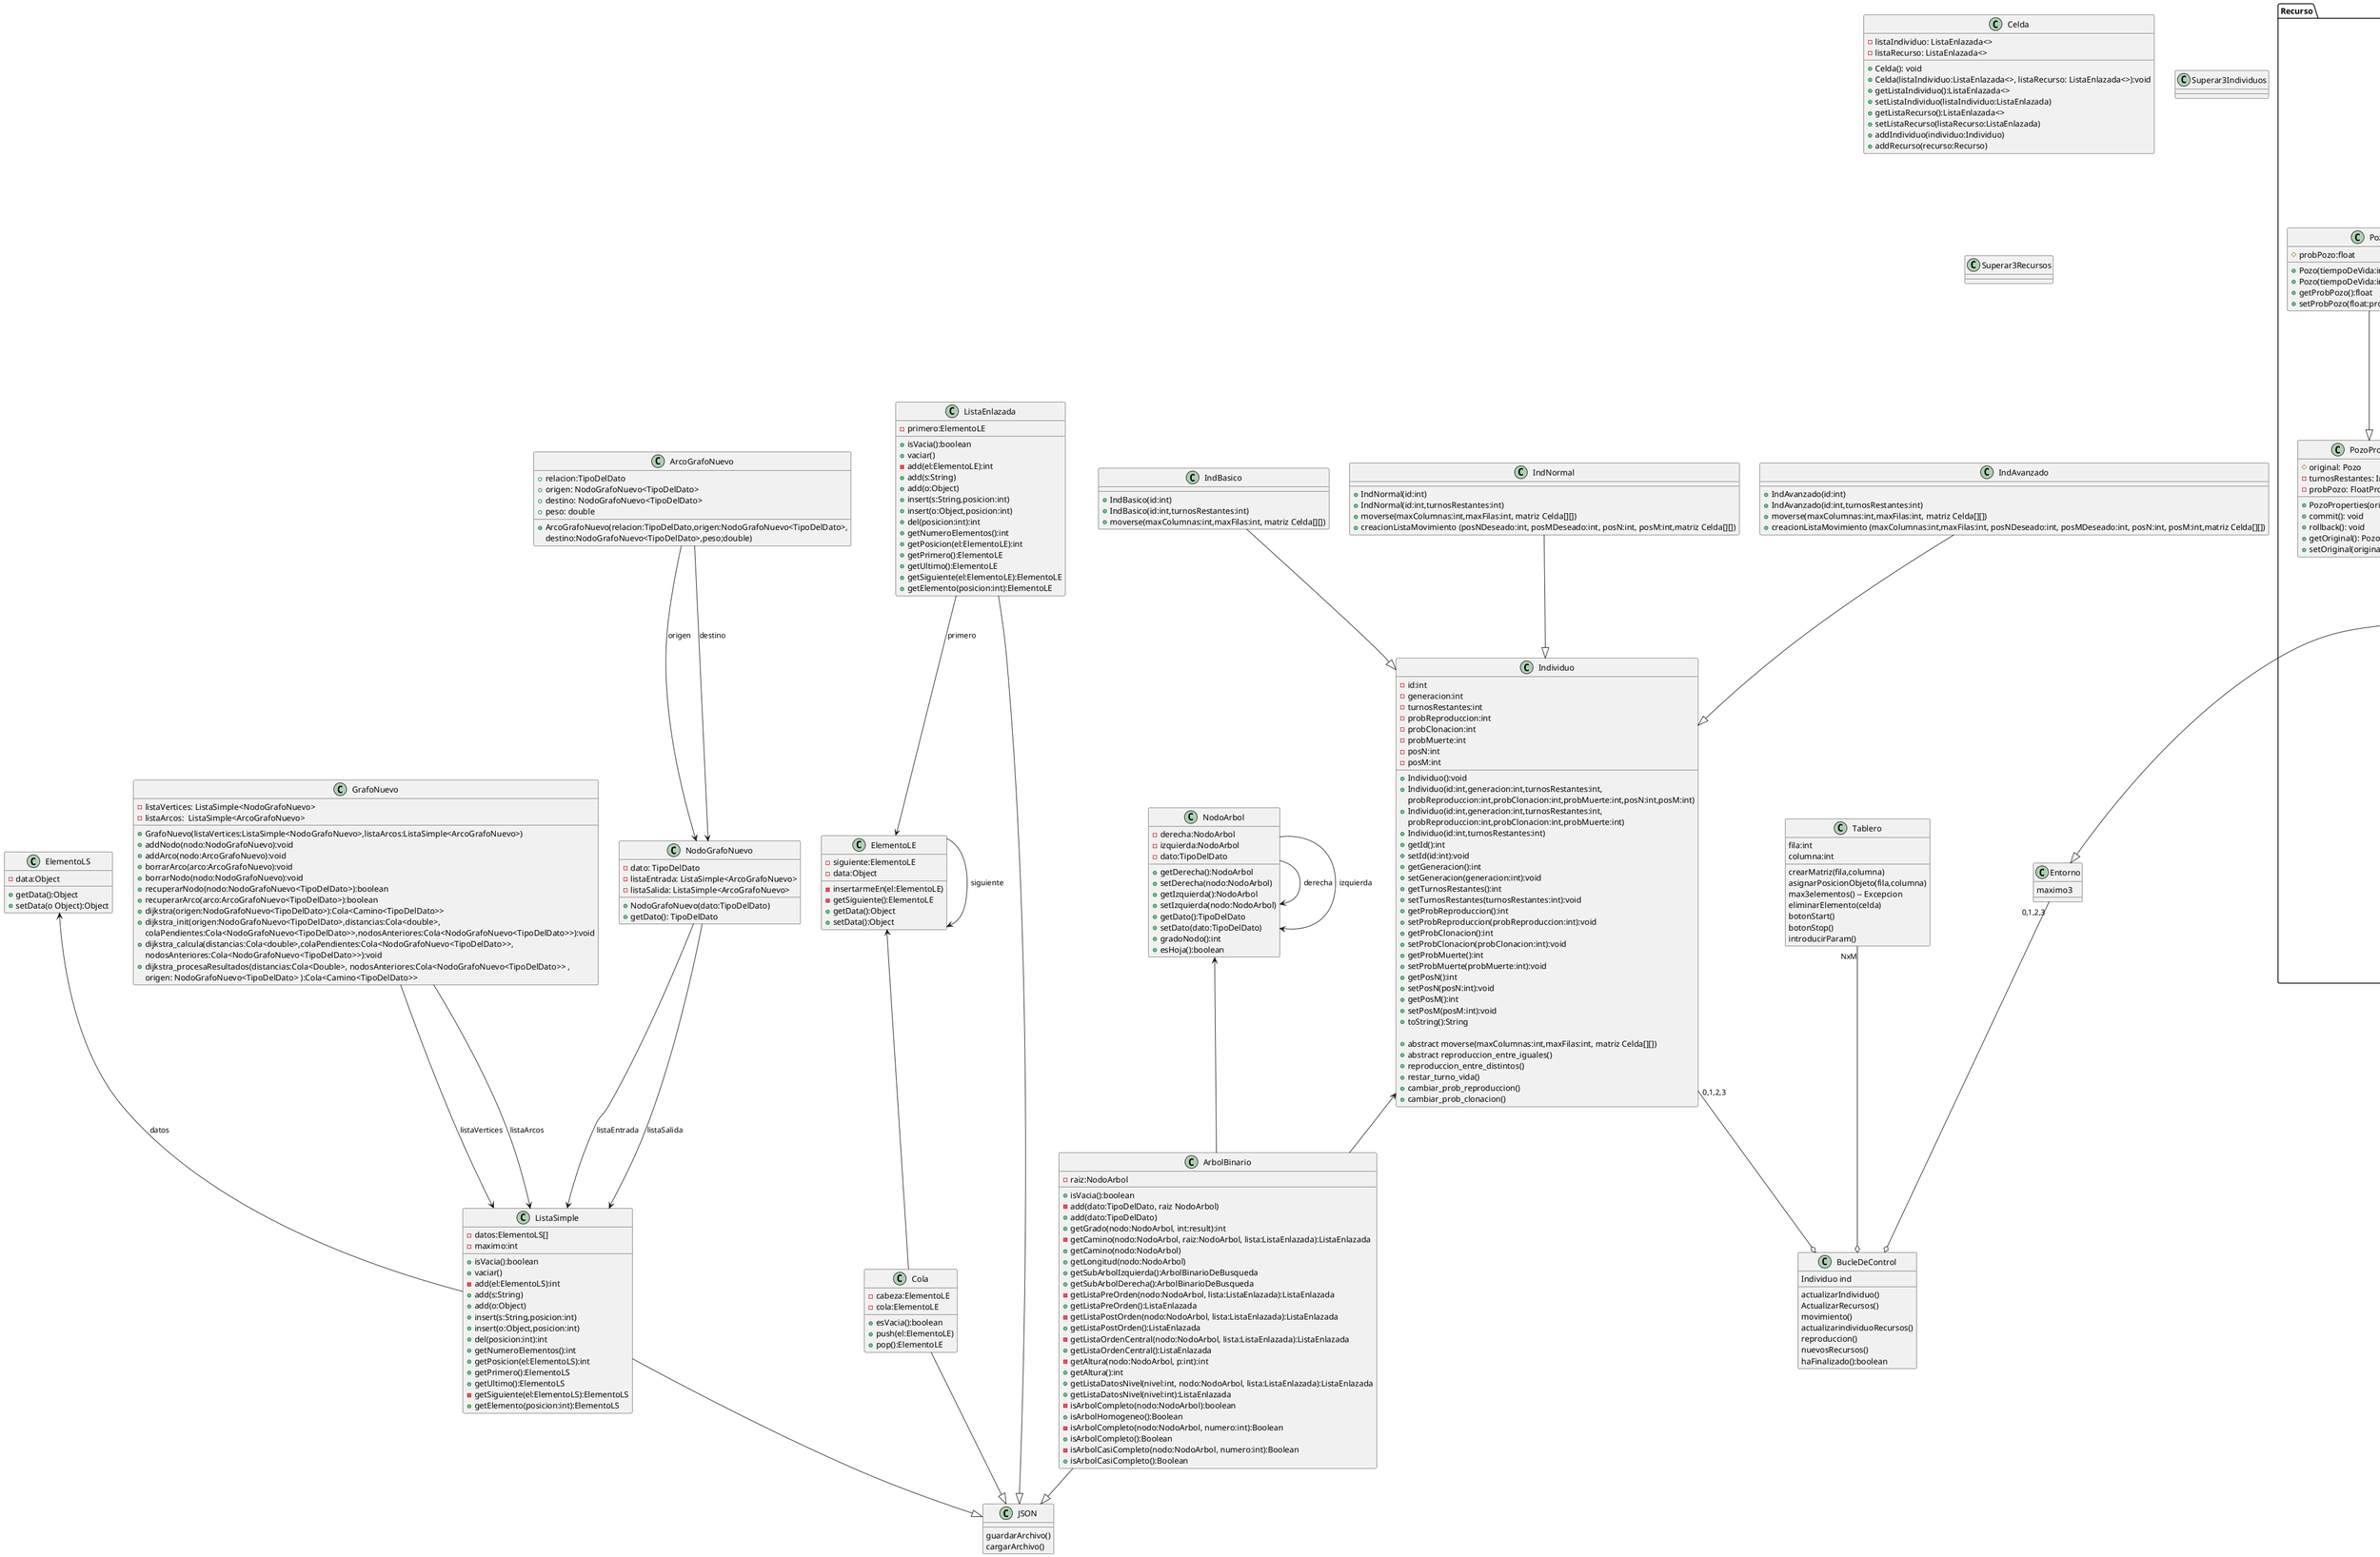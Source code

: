 @startuml
'https://plantuml.com/object-diagram

class Tablero{
fila:int
columna:int
crearMatriz(fila,columna)
asignarPosicionObjeto(fila,columna)
max3elementos() -- Excepcion
eliminarElemento(celda)
botonStart()
botonStop()
introducirParam()
}
class JSON{
guardarArchivo()
cargarArchivo()
}
class BucleDeControl {
Individuo ind
actualizarIndividuo()
ActualizarRecursos()
movimiento()
actualizarindividuoRecursos()
reproduccion()
nuevosRecursos()
haFinalizado():boolean
}

class Individuo{
-id:int
-generacion:int
-turnosRestantes:int
-probReproduccion:int
-probClonacion:int
-probMuerte:int
-posN:int
-posM:int
+Individuo():void
+Individuo(id:int,generacion:int,turnosRestantes:int,
probReproduccion:int,probClonacion:int,probMuerte:int,posN:int,posM:int)
+Individuo(id:int,generacion:int,turnosRestantes:int,
          probReproduccion:int,probClonacion:int,probMuerte:int)
+Individuo(id:int,turnosRestantes:int)
+getId():int
+setId(id:int):void
+getGeneracion():int
+setGeneracion(generacion:int):void
+getTurnosRestantes():int
+setTurnosRestantes(turnosRestantes:int):void
+getProbReproduccion():int
+setProbReproduccion(probReproduccion:int):void
+getProbClonacion():int
+setProbClonacion(probClonacion:int):void
+getProbMuerte():int
+setProbMuerte(probMuerte:int):void
+getPosN():int
+setPosN(posN:int):void
+getPosM():int
+setPosM(posM:int):void
+toString():String

+abstract moverse(maxColumnas:int,maxFilas:int, matriz Celda[][])
+abstract reproduccion_entre_iguales()
+reproduccion_entre_distintos()
+restar_turno_vida()
+cambiar_prob_reproduccion()
+cambiar_prob_clonacion()
}
class IndBasico{
+IndBasico(id:int)
+IndBasico(id:int,turnosRestantes:int)
+moverse(maxColumnas:int,maxFilas:int, matriz Celda[][])
}
class IndNormal{
+IndNormal(id:int)
+IndNormal(id:int,turnosRestantes:int)
+moverse(maxColumnas:int,maxFilas:int, matriz Celda[][])
+creacionListaMovimiento (posNDeseado:int, posMDeseado:int, posN:int, posM:int,matriz Celda[][])
}
class IndAvanzado{
+IndAvanzado(id:int)
+IndAvanzado(id:int,turnosRestantes:int)
+moverse(maxColumnas:int,maxFilas:int, matriz Celda[][])
+creacionListaMovimiento (maxColumnas:int,maxFilas:int, posNDeseado:int, posMDeseado:int, posN:int, posM:int,matriz Celda[][])
}



class ArbolBinario{
-raiz:NodoArbol
+isVacia():boolean
-add(dato:TipoDelDato, raiz NodoArbol)
+add(dato:TipoDelDato)
+getGrado(nodo:NodoArbol, int:result):int
-getCamino(nodo:NodoArbol, raiz:NodoArbol, lista:ListaEnlazada):ListaEnlazada
+getCamino(nodo:NodoArbol)
+getLongitud(nodo:NodoArbol)
+getSubArbolIzquierda():ArbolBinarioDeBusqueda
+getSubArbolDerecha():ArbolBinarioDeBusqueda
-getListaPreOrden(nodo:NodoArbol, lista:ListaEnlazada):ListaEnlazada
+getListaPreOrden():ListaEnlazada
-getListaPostOrden(nodo:NodoArbol, lista:ListaEnlazada):ListaEnlazada
+getListaPostOrden():ListaEnlazada
-getListaOrdenCentral(nodo:NodoArbol, lista:ListaEnlazada):ListaEnlazada
+getListaOrdenCentral():ListaEnlazada
-getAltura(nodo:NodoArbol, p:int):int
+getAltura():int
+getListaDatosNivel(nivel:int, nodo:NodoArbol, lista:ListaEnlazada):ListaEnlazada
+getListaDatosNivel(nivel:int):ListaEnlazada
-isArbolCompleto(nodo:NodoArbol):boolean
+isArbolHomogeneo():Boolean
-isArbolCompleto(nodo:NodoArbol, numero:int):Boolean
+isArbolCompleto():Boolean
-isArbolCasiCompleto(nodo:NodoArbol, numero:int):Boolean
+isArbolCasiCompleto():Boolean
}
NodoArbol --> NodoArbol:derecha
NodoArbol --> NodoArbol:izquierda

class NodoArbol{
-derecha:NodoArbol
-izquierda:NodoArbol
-dato:TipoDelDato
+getDerecha():NodoArbol
+setDerecha(nodo:NodoArbol)
+getIzquierda():NodoArbol
+setIzquierda(nodo:NodoArbol)
+getDato():TipoDelDato
+setDato(dato:TipoDelDato)
+gradoNodo():int
+esHoja():boolean
}



class NodoGrafoNuevo{
-dato: TipoDelDato
-listaEntrada: ListaSimple<ArcoGrafoNuevo>
-listaSalida: ListaSimple<ArcoGrafoNuevo>
+NodoGrafoNuevo(dato:TipoDelDato)
+getDato(): TipoDelDato
}
class ArcoGrafoNuevo{
+relacion:TipoDelDato
+origen: NodoGrafoNuevo<TipoDelDato>
+destino: NodoGrafoNuevo<TipoDelDato>
+peso: double
+ArcoGrafoNuevo(relacion:TipoDelDato,origen:NodoGrafoNuevo<TipoDelDato>,
destino:NodoGrafoNuevo<TipoDelDato>,peso;double)
}

class GrafoNuevo{
-listaVertices: ListaSimple<NodoGrafoNuevo>
-listaArcos:  ListaSimple<ArcoGrafoNuevo>

+GrafoNuevo(listaVertices:ListaSimple<NodoGrafoNuevo>,listaArcos:ListaSimple<ArcoGrafoNuevo>)
+addNodo(nodo:NodoGrafoNuevo):void
+addArco(nodo:ArcoGrafoNuevo):void
+borrarArco(arco:ArcoGrafoNuevo):void
+borrarNodo(nodo:NodoGrafoNuevo):void
+recuperarNodo(nodo:NodoGrafoNuevo<TipoDelDato>):boolean
+recuperarArco(arco:ArcoGrafoNuevo<TipoDelDato>):boolean
+dijkstra(origen:NodoGrafoNuevo<TipoDelDato>):Cola<Camino<TipoDelDato>>
+dijkstra_init(origen:NodoGrafoNuevo<TipoDelDato>,distancias:Cola<double>,
colaPendientes:Cola<NodoGrafoNuevo<TipoDelDato>>,nodosAnteriores:Cola<NodoGrafoNuevo<TipoDelDato>>):void
+dijkstra_calcula(distancias:Cola<double>,colaPendientes:Cola<NodoGrafoNuevo<TipoDelDato>>,
nodosAnteriores:Cola<NodoGrafoNuevo<TipoDelDato>>):void
+dijkstra_procesaResultados(distancias:Cola<Double>, nodosAnteriores:Cola<NodoGrafoNuevo<TipoDelDato>> ,
origen: NodoGrafoNuevo<TipoDelDato> ):Cola<Camino<TipoDelDato>>
}




class ListaSimple {
-datos:ElementoLS[]
-maximo:int
+isVacia():boolean
+vaciar()
-add(el:ElementoLS):int
+add(s:String)
+add(o:Object)
+insert(s:String,posicion:int)
+insert(o:Object,posicion:int)
+del(posicion:int):int
+getNumeroElementos():int
+getPosicion(el:ElementoLS):int
+getPrimero():ElementoLS
+getUltimo():ElementoLS
-getSiguiente(el:ElementoLS):ElementoLS
+getElemento(posicion:int):ElementoLS
}

class ElementoLS {
-data:Object
+getData():Object
+setData(o Object):Object
}

ElementoLS <-- ListaSimple: datos

class ListaEnlazada {
-primero:ElementoLE
+isVacia():boolean
+vaciar()
-add(el:ElementoLE):int
+add(s:String)
+add(o:Object)
+insert(s:String,posicion:int)
+insert(o:Object,posicion:int)
+del(posicion:int):int
+getNumeroElementos():int
+getPosicion(el:ElementoLE):int
+getPrimero():ElementoLE
+getUltimo():ElementoLE
+getSiguiente(el:ElementoLE):ElementoLE
+getElemento(posicion:int):ElementoLE
}

class ElementoLE {
-siguiente:ElementoLE
-data:Object
-insertarmeEn(el:ElementoLE)
-getSiguiente():ElementoLE
+getData():Object
+setData():Object
}

ListaEnlazada --> ElementoLE:primero
ElementoLE --> ElementoLE:siguiente


class Cola{
-cabeza:ElementoLE
-cola:ElementoLE
+esVacia():boolean
+push(el:ElementoLE)
+pop():ElementoLE
}



class Entorno {
maximo3
}

package Recurso{
abstract class Recursos{
tiempoDeVida:int
probNuevoRecurso:int
posN:int
posM:int
+Recursos(turnosRestantes:int,posN:int,posM:int,probNuevoRecurso:int)
+Recursos(turnosRestantes:int,posN:int,posM:int)
+Recursos(tiempoDeVida:int)
+getTurnosRestantes():int
+setTurnosRestantes(turnosRestantes:int):void
+getProbNuevoRecurso():float
+setProbNuevoRecurso(probNuevoRecurso:float):void
+getPosN():int
+setPosN(posN:int):void
+getPosM():int
+setPosM(posM:int):void
+toString():String

interactuar()
}
class RecursosProperties{
#original:Recursos
- turnosRestantes:IntegerProperty
- posN:IntegerProperty
- posM:IntegerProperty
- probNuevoRecurso: FloatProperty
RecursosProperties(original:Recursos)
setOriginal(original: Recursos):void
getOriginal():Recursos
rollback():void
commit():void
turnosRestantesProperty():Property<Number>
posNProperty():Property<Number>
posMProperty():Property<Number>
probNuevoRecurso():Property<Number>
}
Recursos--|>RecursosProperties
class Agua{
-probAgua:float
-aumentoDeVida
+Agua(turnosRestantes:int,aumentoDeVida:int)
+Agua(tiempoDeVida:int,probAgua:float)
+getAumentoDeVida():int
+setAumentoDeVida(aumentoDeVida:int):void
+getProbAgua():float
+setProbAgua(probAgua:float):void
}
class AguaProperties {
#originalAgua: Agua
-turnosRestantes: IntegerProperty
-aumentoDeVida: IntegerProperty
-probAgua: FloatProperty
+AguaProperties(original: Agua)
+commit(): void
+rollback(): void
+getOriginalAgua(): Agua
+setOriginalAgua(originalAgua: Agua): void
+turnosRestantesProperty(): IntegerProperty
+aumentoDeVidaProperty(): IntegerProperty
+probAguaProperty(): FloatProperty
}
Agua --|> AguaProperties
class Comida{
-aumentoDeVida:int
-probComida:float
+Comida(tiempoDeVida:int,probComida:float)
+Comida(turnosRestantes:int,aumentoDeVida:int)
+getAumentoDeVida():int
+setAumentoDeVida(aumentoDeVida:int):void
+getAumentoDeVida():int
+setAumentoDeVida(aumentoDeVida:int):void
}
class ComidaProperties {
#original: Comida
-turnosRestantes: IntegerProperty
-aumentoDeVida: IntegerProperty
-probComida: FloatProperty
+ComidaProperties(original: Comida)
+commit(): void
+rollback(): void
+getOriginal(): Comida
+setOriginal(original: Comida): void
+turnosRestantesProperty(): IntegerProperty
+aumentoDeVidaProperty(): IntegerProperty
+probComidaProperty(): FloatProperty
}
Comida <-- ComidaProperties
class Montana{
-disminucionDeVida
+Montana(tiempoDeVida:int,probMontana:int)
+Montana(turnosRestantes:int,disminucionDeVida:int)
+getDisminucionDeVida():int
+setDisminucionDeVida(DisminucionDeVida:int):void
+getProbMontana():float
+setProbMontana(probMontana:float):void
}
class MontanaProperties {
#original: Montana
-turnosRestantes: IntegerProperty
-disminucionDeVida: IntegerProperty
-probMontana: FloatProperty
+MontanaProperties(original: Montana)
+commit(): void
+rollback(): void
+getOriginal(): Montana
+setOriginal(original: Montana): void
+turnosRestantesProperty(): IntegerProperty
+disminucionDeVidaProperty(): IntegerProperty
+probMontanaProperty(): FloatProperty
}
Montana --|> MontanaProperties
class Tesoro{
-AumentoPorcenRep
-probTesoro
+Tesoro(turnosRestantes:int,aumentoDeVida:int)
+Tesoro(tiempoDeVida:int,probTesoro:float)
+getAumentoPorcenRep():float
+setAumentoPorcenRep(AumentoPorcenRep:float):void
+getProbTesoro():float
+setProbTesoro(probTesoro:float):void
}
class TesoroProperties {
#original: Tesoro
-turnosRestantes: IntegerProperty
-aumentoDePorcenRep: FloatProperty
-probTesoro: FloatProperty
+TesoroProperties(original: Tesoro)
+commit(): void
+rollback(): void
+getOriginal(): Tesoro
+setOriginal(original: Tesoro): void
+turnosRestantesProperty(): IntegerProperty
+aumentoDePorenRepProperty(): FloatProperty
+probTesoroProperty(): FloatProperty
}
Tesoro --|> TesoroProperties
class Biblioteca{
-AumentoPorcenClon:float
-probBiblioteca:int
+Biblioteca(turnosRestantes:int,aumentoDeVida:int)
+Biblioteca(tiempoDeVida:int,probBiblioteca:float)
+getAumentoPorcenClon():float
+setAumentoPorcenClon(AumentoPorcenClon:float):void
+getProbBiblioteca():float
+setProbBiblioteca(probBiblioteca:float):void
}
class BibliotecaProperties {
#original: Biblioteca
-turnosRestantes: IntegerProperty
-aumentoDePorenClon: FloatProperty
-probBilio: FloatProperty
+BibliotecaProperties(original: Biblioteca)
+commit(): void
+rollback(): void
+getOriginal(): Biblioteca
+setOriginal(original: Biblioteca): void
+turnosRestantesProperty(): IntegerProperty
+aumentoDePorenClonProperty(): FloatProperty
+probBibliotecaProperty(): FloatProperty
}
Biblioteca--|> BibliotecaProperties
class Pozo{
#probPozo:float
+Pozo(tiempoDeVida:int)
+Pozo(tiempoDeVida:int,probPozo:float)
+getProbPozo():float
+setProbPozo(float:probPozo):void
}
class PozoProperties {
# original: Pozo
- turnosRestantes: IntegerProperty
- probPozo: FloatProperty

+PozoProperties(original: Pozo)
+commit(): void
+rollback(): void
+getOriginal(): Pozo
+setOriginal(original: Pozo): void
}
Pozo --|> PozoProperties

}

Individuo "0,1,2,3" --o BucleDeControl
Entorno "0,1,2,3" --o BucleDeControl
Tablero "NxM" --o BucleDeControl


IndAvanzado --|> Individuo
IndBasico --|> Individuo
IndNormal --|> Individuo

Recursos --|> Entorno
Agua ---|> Recursos
Montana ---|> Recursos
Comida --|> Recursos
Tesoro --|> Recursos
Biblioteca ---|> Recursos
Pozo --|> Recursos

ElementoLE <-- Cola
NodoArbol <-- ArbolBinario
ArbolBinario --|> JSON
ListaEnlazada --|> JSON

Cola --|> JSON
Individuo <-- ArbolBinario
ListaSimple --|> JSON

NodoGrafoNuevo --> ListaSimple: listaSalida
NodoGrafoNuevo --> ListaSimple: listaEntrada

ArcoGrafoNuevo --> NodoGrafoNuevo: origen
ArcoGrafoNuevo --> NodoGrafoNuevo: destino

GrafoNuevo --> ListaSimple:listaVertices
GrafoNuevo --> ListaSimple:listaArcos





class Celda{
-listaIndividuo: ListaEnlazada<>
-listaRecurso: ListaEnlazada<>
+Celda(): void
+Celda(listaIndividuo:ListaEnlazada<>, listaRecurso: ListaEnlazada<>):void
+getListaIndividuo():ListaEnlazada<>
+setListaIndividuo(listaIndividuo:ListaEnlazada)
+getListaRecurso():ListaEnlazada<>
+setListaRecurso(listaRecurso:ListaEnlazada)
+addIndividuo(individuo:Individuo)
+addRecurso(recurso:Recurso)
}

class Superar3Individuos{}
class Superar3Recursos{}




@enduml
